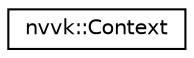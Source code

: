 digraph "Graphical Class Hierarchy"
{
 // LATEX_PDF_SIZE
  edge [fontname="Helvetica",fontsize="10",labelfontname="Helvetica",labelfontsize="10"];
  node [fontname="Helvetica",fontsize="10",shape=record];
  rankdir="LR";
  Node0 [label="nvvk::Context",height=0.2,width=0.4,color="black", fillcolor="white", style="filled",URL="$classnvvk_1_1_context.html",tooltip=" "];
}
